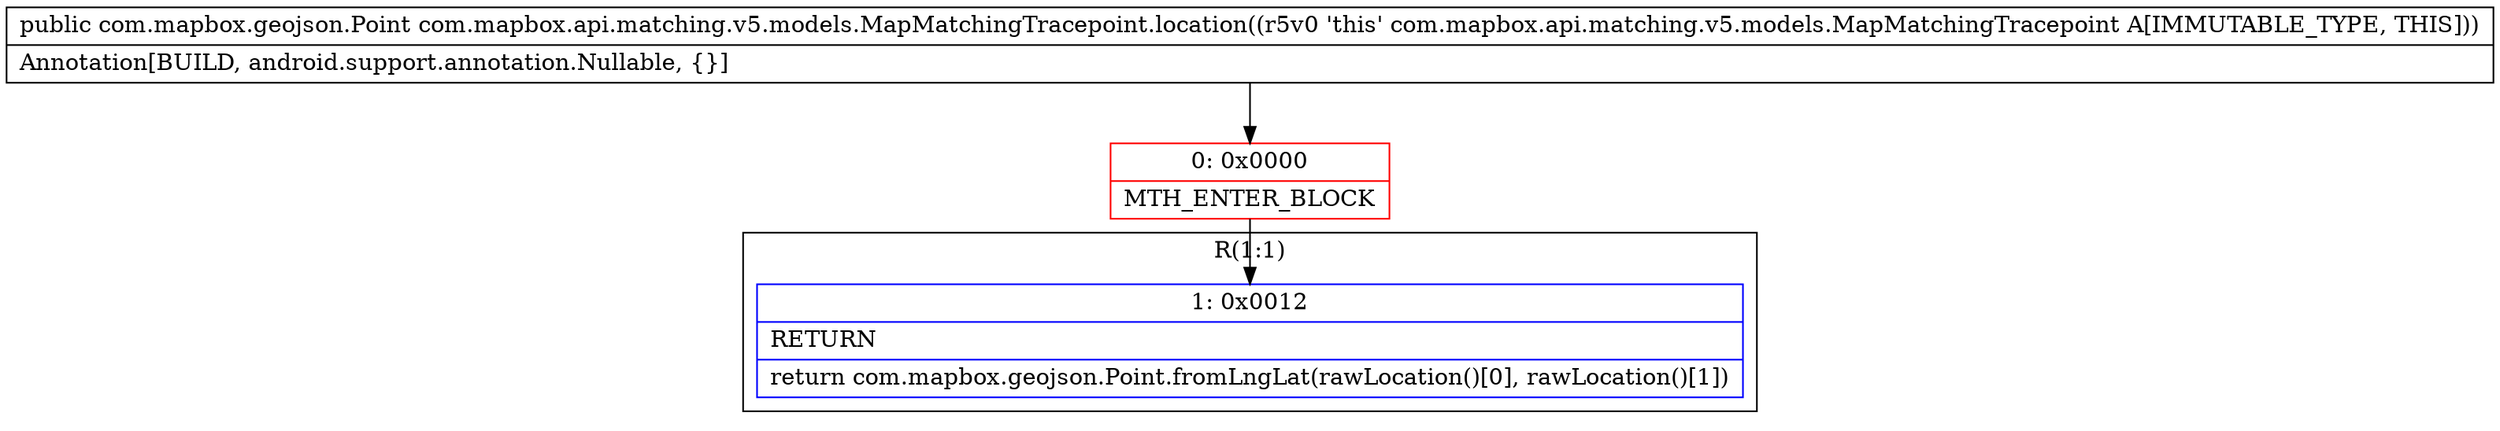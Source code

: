 digraph "CFG forcom.mapbox.api.matching.v5.models.MapMatchingTracepoint.location()Lcom\/mapbox\/geojson\/Point;" {
subgraph cluster_Region_802262382 {
label = "R(1:1)";
node [shape=record,color=blue];
Node_1 [shape=record,label="{1\:\ 0x0012|RETURN\l|return com.mapbox.geojson.Point.fromLngLat(rawLocation()[0], rawLocation()[1])\l}"];
}
Node_0 [shape=record,color=red,label="{0\:\ 0x0000|MTH_ENTER_BLOCK\l}"];
MethodNode[shape=record,label="{public com.mapbox.geojson.Point com.mapbox.api.matching.v5.models.MapMatchingTracepoint.location((r5v0 'this' com.mapbox.api.matching.v5.models.MapMatchingTracepoint A[IMMUTABLE_TYPE, THIS]))  | Annotation[BUILD, android.support.annotation.Nullable, \{\}]\l}"];
MethodNode -> Node_0;
Node_0 -> Node_1;
}

